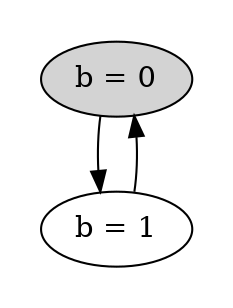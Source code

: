strict digraph DiskGraph {
nodesep=0.35;
subgraph cluster_graph {
color="white";
-4678871409096354924 [label="b = 0",style = filled]
-4678871409096354924 -> 1260614835951925598 [label="",color="black",fontcolor="black"];
1260614835951925598 [label="b = 1"];
1260614835951925598 -> -4678871409096354924 [label="",color="black",fontcolor="black"];
{rank = same; -4678871409096354924;}
{rank = same; 1260614835951925598;}
}
}